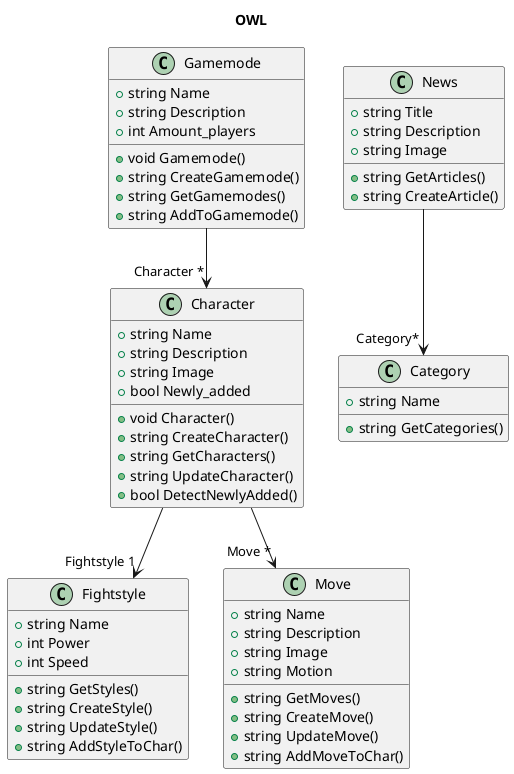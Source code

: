 @startuml OWL

title OWL

class Gamemode {
    + string Name
    + string Description
    + int Amount_players

    + void Gamemode()
    + string CreateGamemode()
    + string GetGamemodes()
    + string AddToGamemode()
}


class Character {
    + string Name
    + string Description
    + string Image
    + bool Newly_added

    + void Character()
    + string CreateCharacter()
    + string GetCharacters()
    + string UpdateCharacter()
    + bool DetectNewlyAdded()
}

class Fightstyle {
    + string Name
    + int Power
    + int Speed

    + string GetStyles()
    + string CreateStyle()
    + string UpdateStyle()
    + string AddStyleToChar()
}

class Move {
    + string Name
    + string Description
    + string Image
    + string Motion

    + string GetMoves()
    + string CreateMove()
    + string UpdateMove()
    + string AddMoveToChar()
}

class News {
    + string Title
    + string Description
    + string Image

    + string GetArticles()
    + string CreateArticle()
}

class Category {
    + string Name

    + string GetCategories()
}

Character --> "Move *" Move
Character --> "Fightstyle 1" Fightstyle
News --> "Category*" Category
Gamemode --> "Character *" Character

@enduml